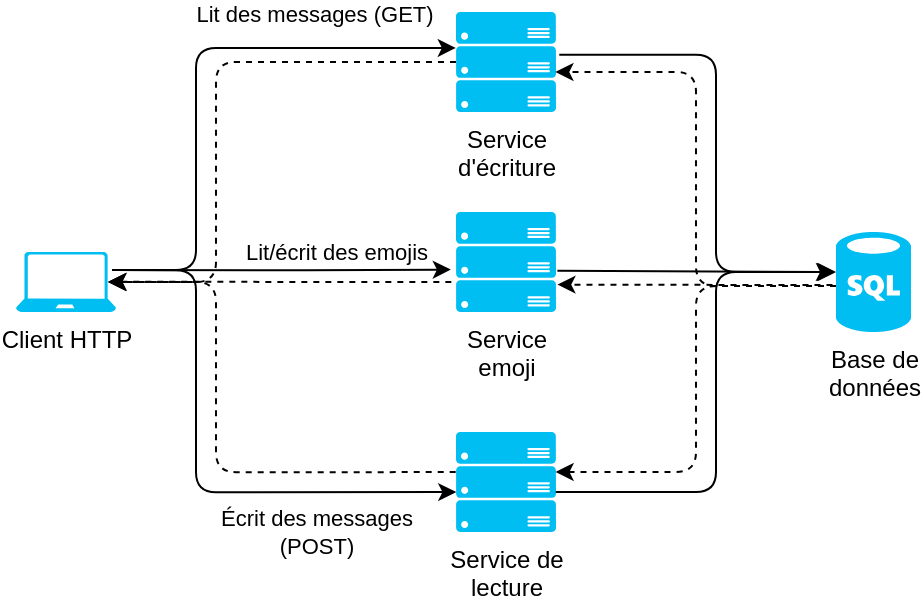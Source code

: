 <mxfile version="14.4.3" type="device"><diagram id="hgKMzffdjP7wMpuV3e5r" name="Page-1"><mxGraphModel dx="1186" dy="716" grid="1" gridSize="10" guides="1" tooltips="1" connect="1" arrows="1" fold="1" page="1" pageScale="1" pageWidth="850" pageHeight="1100" math="0" shadow="0"><root><mxCell id="0"/><mxCell id="1" parent="0"/><mxCell id="FD23MbmTOf5WjTjYxofJ-1" value="Client HTTP" style="verticalLabelPosition=bottom;html=1;verticalAlign=top;align=center;strokeColor=none;fillColor=#00BEF2;shape=mxgraph.azure.laptop;pointerEvents=1;" parent="1" vertex="1"><mxGeometry x="80" y="320" width="50" height="30" as="geometry"/></mxCell><mxCell id="FD23MbmTOf5WjTjYxofJ-2" value="" style="endArrow=classic;html=1;exitX=0.96;exitY=0.3;exitDx=0;exitDy=0;exitPerimeter=0;entryX=-0.002;entryY=0.359;entryDx=0;entryDy=0;entryPerimeter=0;edgeStyle=orthogonalEdgeStyle;" parent="1" source="FD23MbmTOf5WjTjYxofJ-1" target="FD23MbmTOf5WjTjYxofJ-7" edge="1"><mxGeometry width="50" height="50" relative="1" as="geometry"><mxPoint x="400" y="420" as="sourcePoint"/><mxPoint x="259" y="335" as="targetPoint"/><Array as="points"><mxPoint x="170" y="329"/><mxPoint x="170" y="218"/></Array></mxGeometry></mxCell><mxCell id="BVelakfelMz7CEoI4x5Y-1" value="Lit des messages (GET)" style="edgeLabel;html=1;align=center;verticalAlign=middle;resizable=0;points=[];" parent="FD23MbmTOf5WjTjYxofJ-2" vertex="1" connectable="0"><mxGeometry x="-0.155" relative="1" as="geometry"><mxPoint x="58.77" y="-51" as="offset"/></mxGeometry></mxCell><mxCell id="BVelakfelMz7CEoI4x5Y-3" style="edgeStyle=orthogonalEdgeStyle;rounded=1;orthogonalLoop=1;jettySize=auto;html=1;exitX=0;exitY=0.5;exitDx=0;exitDy=0;exitPerimeter=0;entryX=0.92;entryY=0.5;entryDx=0;entryDy=0;entryPerimeter=0;dashed=1;" parent="1" source="FD23MbmTOf5WjTjYxofJ-7" target="FD23MbmTOf5WjTjYxofJ-1" edge="1"><mxGeometry relative="1" as="geometry"><Array as="points"><mxPoint x="180" y="225"/><mxPoint x="180" y="335"/></Array></mxGeometry></mxCell><mxCell id="FD23MbmTOf5WjTjYxofJ-7" value="Service&lt;br&gt;d'écriture" style="verticalLabelPosition=bottom;html=1;verticalAlign=top;align=center;strokeColor=none;fillColor=#00BEF2;shape=mxgraph.azure.server_rack;" parent="1" vertex="1"><mxGeometry x="300" y="200" width="50" height="50" as="geometry"/></mxCell><mxCell id="BVelakfelMz7CEoI4x5Y-15" value="Base de&lt;br&gt;données" style="verticalLabelPosition=bottom;html=1;verticalAlign=top;align=center;strokeColor=none;fillColor=#00BEF2;shape=mxgraph.azure.sql_database;shadow=0;sketch=0;" parent="1" vertex="1"><mxGeometry x="490" y="310" width="37.5" height="50" as="geometry"/></mxCell><mxCell id="BVelakfelMz7CEoI4x5Y-17" style="edgeStyle=orthogonalEdgeStyle;rounded=1;orthogonalLoop=1;jettySize=auto;html=1;exitX=1.033;exitY=0.427;exitDx=0;exitDy=0;exitPerimeter=0;entryX=-0.011;entryY=0.399;entryDx=0;entryDy=0;entryPerimeter=0;shadow=0;startArrow=none;startFill=0;endArrow=classic;endFill=1;" parent="1" source="FD23MbmTOf5WjTjYxofJ-7" target="BVelakfelMz7CEoI4x5Y-15" edge="1"><mxGeometry relative="1" as="geometry"><mxPoint x="350" y="330" as="sourcePoint"/><mxPoint x="470" y="330" as="targetPoint"/><Array as="points"><mxPoint x="430" y="221"/><mxPoint x="430" y="330"/></Array></mxGeometry></mxCell><mxCell id="BVelakfelMz7CEoI4x5Y-19" value="Service de&lt;br&gt;lecture" style="verticalLabelPosition=bottom;html=1;verticalAlign=top;align=center;strokeColor=none;fillColor=#00BEF2;shape=mxgraph.azure.server_rack;" parent="1" vertex="1"><mxGeometry x="300" y="410" width="50" height="50" as="geometry"/></mxCell><mxCell id="BVelakfelMz7CEoI4x5Y-20" value="" style="endArrow=classic;html=1;exitX=0.96;exitY=0.3;exitDx=0;exitDy=0;exitPerimeter=0;entryX=0.003;entryY=0.601;entryDx=0;entryDy=0;entryPerimeter=0;edgeStyle=orthogonalEdgeStyle;" parent="1" target="BVelakfelMz7CEoI4x5Y-19" edge="1"><mxGeometry width="50" height="50" relative="1" as="geometry"><mxPoint x="128.1" y="329.05" as="sourcePoint"/><mxPoint x="300" y="278" as="targetPoint"/><Array as="points"><mxPoint x="170" y="329"/><mxPoint x="170" y="440"/></Array></mxGeometry></mxCell><mxCell id="BVelakfelMz7CEoI4x5Y-21" value="Écrit des messages&lt;br&gt;(POST)" style="edgeLabel;html=1;align=center;verticalAlign=middle;resizable=0;points=[];" parent="BVelakfelMz7CEoI4x5Y-20" vertex="1" connectable="0"><mxGeometry x="-0.155" relative="1" as="geometry"><mxPoint x="60" y="53.13" as="offset"/></mxGeometry></mxCell><mxCell id="BVelakfelMz7CEoI4x5Y-22" style="edgeStyle=orthogonalEdgeStyle;rounded=1;orthogonalLoop=1;jettySize=auto;html=1;entryX=0.92;entryY=0.5;entryDx=0;entryDy=0;entryPerimeter=0;dashed=1;exitX=-0.003;exitY=0.401;exitDx=0;exitDy=0;exitPerimeter=0;" parent="1" source="BVelakfelMz7CEoI4x5Y-19" edge="1"><mxGeometry relative="1" as="geometry"><mxPoint x="300" y="395" as="sourcePoint"/><mxPoint x="126" y="335" as="targetPoint"/><Array as="points"><mxPoint x="180" y="430"/><mxPoint x="180" y="335"/></Array></mxGeometry></mxCell><mxCell id="BVelakfelMz7CEoI4x5Y-24" style="edgeStyle=orthogonalEdgeStyle;rounded=1;orthogonalLoop=1;jettySize=auto;html=1;exitX=0;exitY=0.5;exitDx=0;exitDy=0;exitPerimeter=0;shadow=0;startArrow=none;startFill=0;endArrow=classic;endFill=1;dashed=1;entryX=0.993;entryY=0.607;entryDx=0;entryDy=0;entryPerimeter=0;" parent="1" edge="1" target="FD23MbmTOf5WjTjYxofJ-7"><mxGeometry relative="1" as="geometry"><mxPoint x="490" y="337" as="sourcePoint"/><mxPoint x="350" y="292" as="targetPoint"/><Array as="points"><mxPoint x="420" y="337"/><mxPoint x="420" y="230"/><mxPoint x="350" y="230"/></Array></mxGeometry></mxCell><mxCell id="BVelakfelMz7CEoI4x5Y-25" style="edgeStyle=orthogonalEdgeStyle;rounded=1;orthogonalLoop=1;jettySize=auto;html=1;shadow=0;startArrow=none;startFill=0;endArrow=classic;endFill=1;dashed=1;entryX=0.996;entryY=0.4;entryDx=0;entryDy=0;entryPerimeter=0;" parent="1" target="BVelakfelMz7CEoI4x5Y-19" edge="1"><mxGeometry relative="1" as="geometry"><mxPoint x="490" y="337" as="sourcePoint"/><mxPoint x="351" y="390" as="targetPoint"/><Array as="points"><mxPoint x="420" y="337"/><mxPoint x="420" y="430"/></Array></mxGeometry></mxCell><mxCell id="BVelakfelMz7CEoI4x5Y-26" style="edgeStyle=orthogonalEdgeStyle;rounded=1;orthogonalLoop=1;jettySize=auto;html=1;exitX=0.998;exitY=0.6;exitDx=0;exitDy=0;exitPerimeter=0;shadow=0;startArrow=none;startFill=0;endArrow=classic;endFill=1;" parent="1" source="BVelakfelMz7CEoI4x5Y-19" edge="1"><mxGeometry relative="1" as="geometry"><mxPoint x="361.65" y="291.35" as="sourcePoint"/><mxPoint x="490" y="330" as="targetPoint"/><Array as="points"><mxPoint x="430" y="440"/><mxPoint x="430" y="330"/></Array></mxGeometry></mxCell><mxCell id="FXggscpx-n0OJ4NOKJRM-1" value="Service&lt;br&gt;emoji" style="verticalLabelPosition=bottom;html=1;verticalAlign=top;align=center;strokeColor=none;fillColor=#00BEF2;shape=mxgraph.azure.server_rack;" vertex="1" parent="1"><mxGeometry x="300" y="300" width="50" height="50" as="geometry"/></mxCell><mxCell id="FXggscpx-n0OJ4NOKJRM-2" value="" style="endArrow=classic;html=1;exitX=0.976;exitY=0.302;exitDx=0;exitDy=0;exitPerimeter=0;edgeStyle=orthogonalEdgeStyle;entryX=-0.052;entryY=0.576;entryDx=0;entryDy=0;entryPerimeter=0;" edge="1" parent="1" source="FD23MbmTOf5WjTjYxofJ-1" target="FXggscpx-n0OJ4NOKJRM-1"><mxGeometry width="50" height="50" relative="1" as="geometry"><mxPoint x="230" y="340" as="sourcePoint"/><mxPoint x="280" y="329" as="targetPoint"/></mxGeometry></mxCell><mxCell id="FXggscpx-n0OJ4NOKJRM-4" value="" style="endArrow=none;dashed=1;html=1;strokeWidth=1;entryX=0;entryY=0.8;entryDx=0;entryDy=0;entryPerimeter=0;exitX=0.926;exitY=0.663;exitDx=0;exitDy=0;exitPerimeter=0;rounded=0;startArrow=classic;startFill=1;" edge="1" parent="1"><mxGeometry width="50" height="50" relative="1" as="geometry"><mxPoint x="126.3" y="334.89" as="sourcePoint"/><mxPoint x="300" y="335" as="targetPoint"/></mxGeometry></mxCell><mxCell id="FXggscpx-n0OJ4NOKJRM-5" value="" style="endArrow=classic;html=1;dashed=1;strokeWidth=1;exitX=-0.047;exitY=0.531;exitDx=0;exitDy=0;exitPerimeter=0;entryX=1.014;entryY=0.726;entryDx=0;entryDy=0;entryPerimeter=0;" edge="1" parent="1" source="BVelakfelMz7CEoI4x5Y-15" target="FXggscpx-n0OJ4NOKJRM-1"><mxGeometry width="50" height="50" relative="1" as="geometry"><mxPoint x="390" y="340" as="sourcePoint"/><mxPoint x="440" y="290" as="targetPoint"/></mxGeometry></mxCell><mxCell id="FXggscpx-n0OJ4NOKJRM-7" value="" style="endArrow=classic;html=1;strokeWidth=1;exitX=1.014;exitY=0.587;exitDx=0;exitDy=0;exitPerimeter=0;" edge="1" parent="1" source="FXggscpx-n0OJ4NOKJRM-1"><mxGeometry width="50" height="50" relative="1" as="geometry"><mxPoint x="280" y="340" as="sourcePoint"/><mxPoint x="489" y="330" as="targetPoint"/></mxGeometry></mxCell><mxCell id="FXggscpx-n0OJ4NOKJRM-8" value="Lit/écrit des emojis" style="edgeLabel;html=1;align=center;verticalAlign=middle;resizable=0;points=[];" vertex="1" connectable="0" parent="1"><mxGeometry x="240.0" y="320" as="geometry"/></mxCell></root></mxGraphModel></diagram></mxfile>